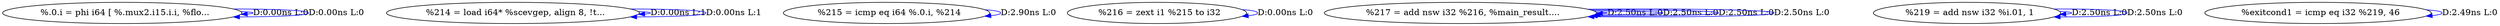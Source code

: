 digraph {
Node0x3101fe0[label="  %.0.i = phi i64 [ %.mux2.i15.i.i, %flo..."];
Node0x3101fe0 -> Node0x3101fe0[label="D:0.00ns L:0",color=blue];
Node0x3101fe0 -> Node0x3101fe0[label="D:0.00ns L:0",color=blue];
Node0x31020c0[label="  %214 = load i64* %scevgep, align 8, !t..."];
Node0x31020c0 -> Node0x31020c0[label="D:0.00ns L:1",color=blue];
Node0x31020c0 -> Node0x31020c0[label="D:0.00ns L:1",color=blue];
Node0x31021a0[label="  %215 = icmp eq i64 %.0.i, %214"];
Node0x31021a0 -> Node0x31021a0[label="D:2.90ns L:0",color=blue];
Node0x31022c0[label="  %216 = zext i1 %215 to i32"];
Node0x31022c0 -> Node0x31022c0[label="D:0.00ns L:0",color=blue];
Node0x31023a0[label="  %217 = add nsw i32 %216, %main_result...."];
Node0x31023a0 -> Node0x31023a0[label="D:2.50ns L:0",color=blue];
Node0x31023a0 -> Node0x31023a0[label="D:2.50ns L:0",color=blue];
Node0x31023a0 -> Node0x31023a0[label="D:2.50ns L:0",color=blue];
Node0x31023a0 -> Node0x31023a0[label="D:2.50ns L:0",color=blue];
Node0x3102560[label="  %219 = add nsw i32 %i.01, 1"];
Node0x3102560 -> Node0x3102560[label="D:2.50ns L:0",color=blue];
Node0x3102560 -> Node0x3102560[label="D:2.50ns L:0",color=blue];
Node0x3102640[label="  %exitcond1 = icmp eq i32 %219, 46"];
Node0x3102640 -> Node0x3102640[label="D:2.49ns L:0",color=blue];
}
